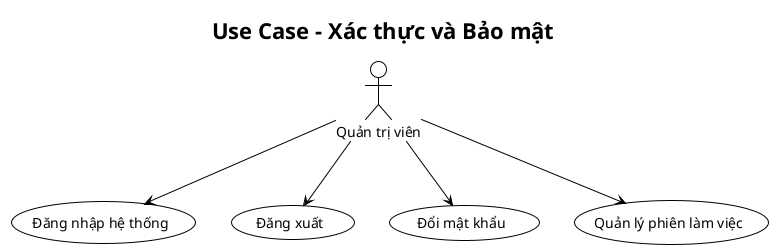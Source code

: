 @startuml
!theme plain
skinparam actorStyle rectangle
skinparam usecaseStyle rectangle

title Use Case - Xác thực và Bảo mật

actor "Quản trị viên" as Admin

usecase "Đăng nhập hệ thống" as UC1
usecase "Đăng xuất" as UC2
usecase "Đổi mật khẩu" as UC3
usecase "Quản lý phiên làm việc" as UC4

Admin --> UC1
Admin --> UC2
Admin --> UC3
Admin --> UC4

@enduml
